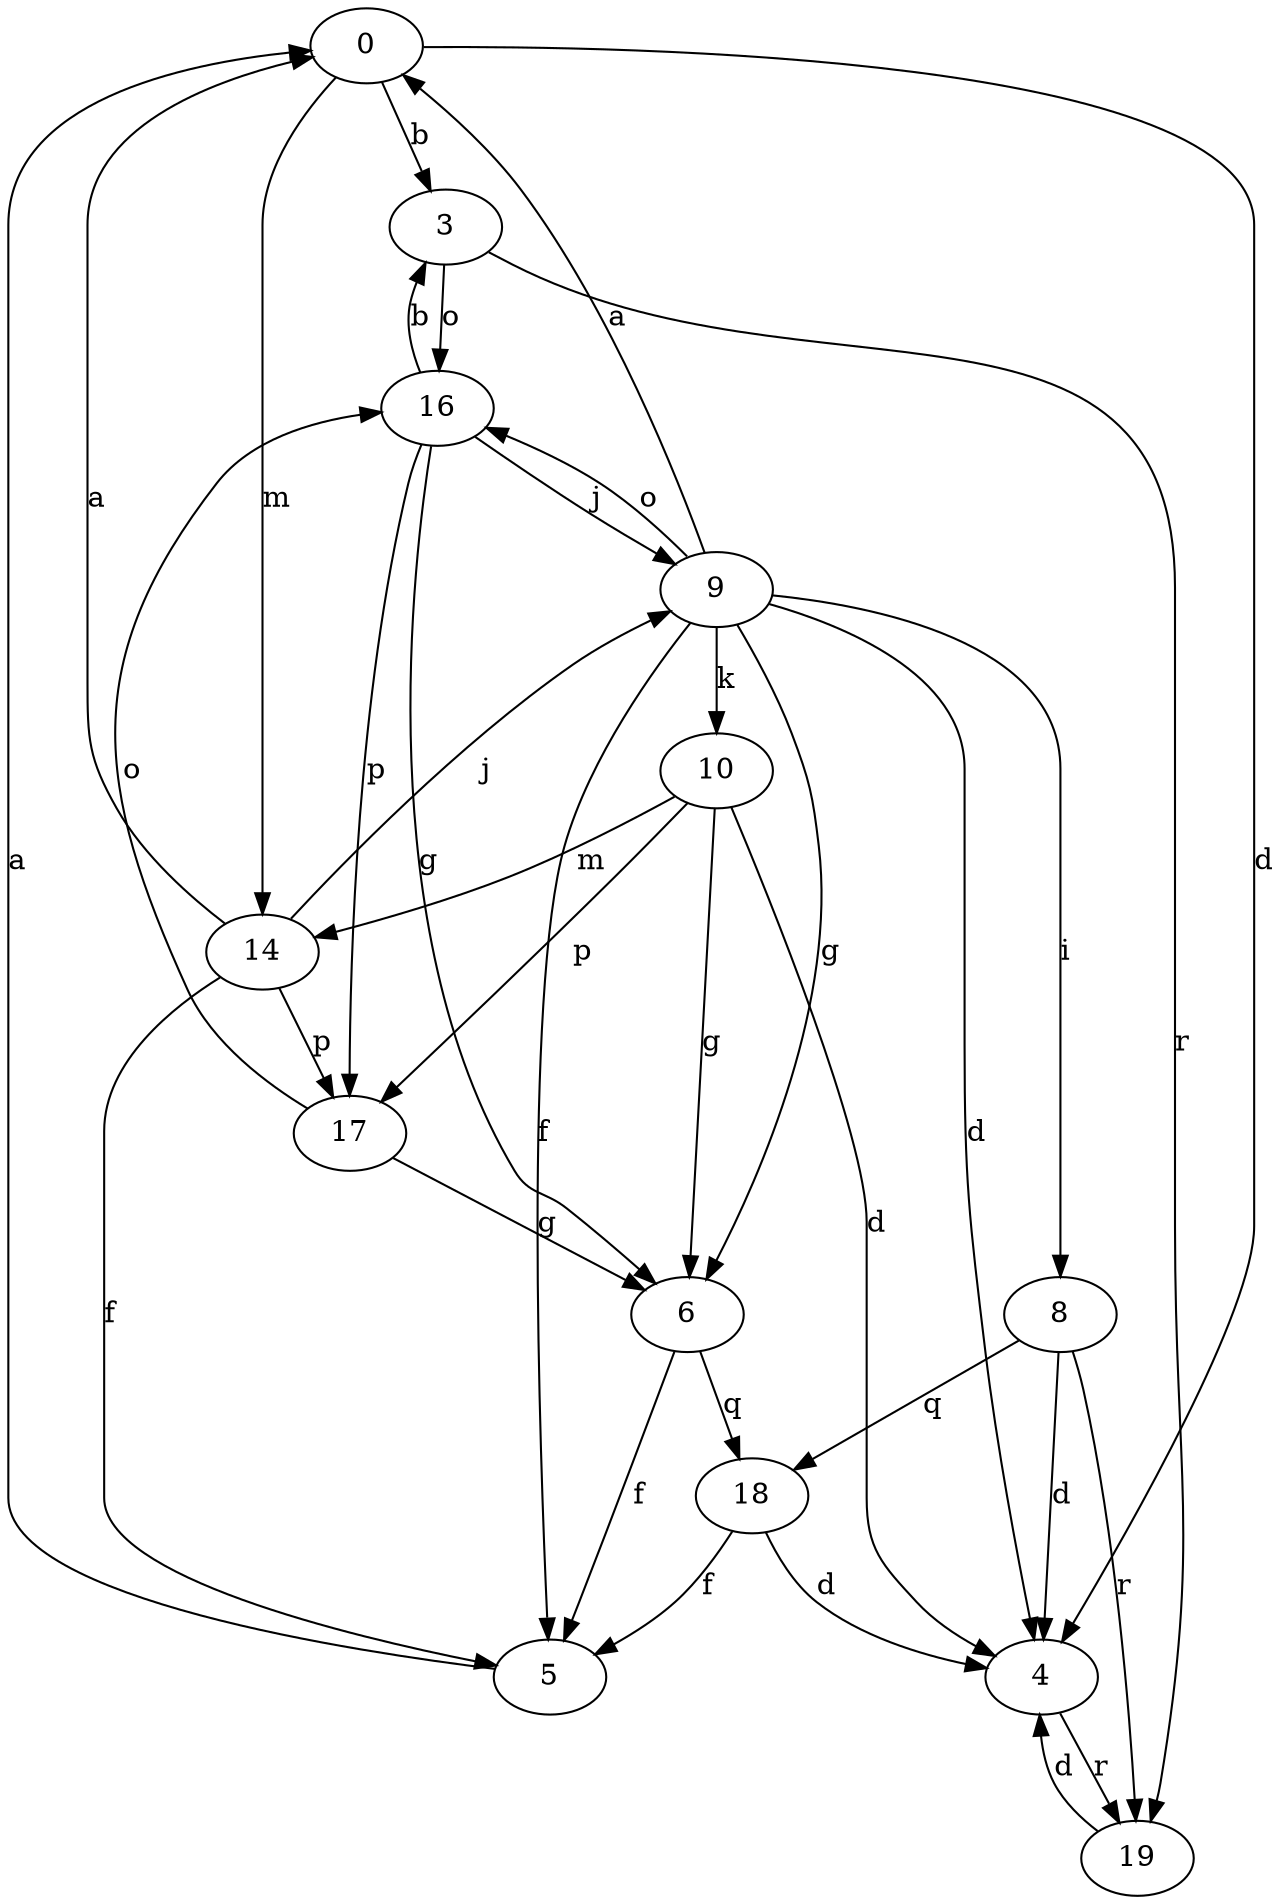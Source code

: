 strict digraph  {
0;
3;
4;
5;
6;
8;
9;
10;
14;
16;
17;
18;
19;
0 -> 3  [label=b];
0 -> 4  [label=d];
0 -> 14  [label=m];
3 -> 16  [label=o];
3 -> 19  [label=r];
4 -> 19  [label=r];
5 -> 0  [label=a];
6 -> 5  [label=f];
6 -> 18  [label=q];
8 -> 4  [label=d];
8 -> 18  [label=q];
8 -> 19  [label=r];
9 -> 0  [label=a];
9 -> 4  [label=d];
9 -> 5  [label=f];
9 -> 6  [label=g];
9 -> 8  [label=i];
9 -> 10  [label=k];
9 -> 16  [label=o];
10 -> 4  [label=d];
10 -> 6  [label=g];
10 -> 14  [label=m];
10 -> 17  [label=p];
14 -> 0  [label=a];
14 -> 5  [label=f];
14 -> 9  [label=j];
14 -> 17  [label=p];
16 -> 3  [label=b];
16 -> 6  [label=g];
16 -> 9  [label=j];
16 -> 17  [label=p];
17 -> 6  [label=g];
17 -> 16  [label=o];
18 -> 4  [label=d];
18 -> 5  [label=f];
19 -> 4  [label=d];
}
